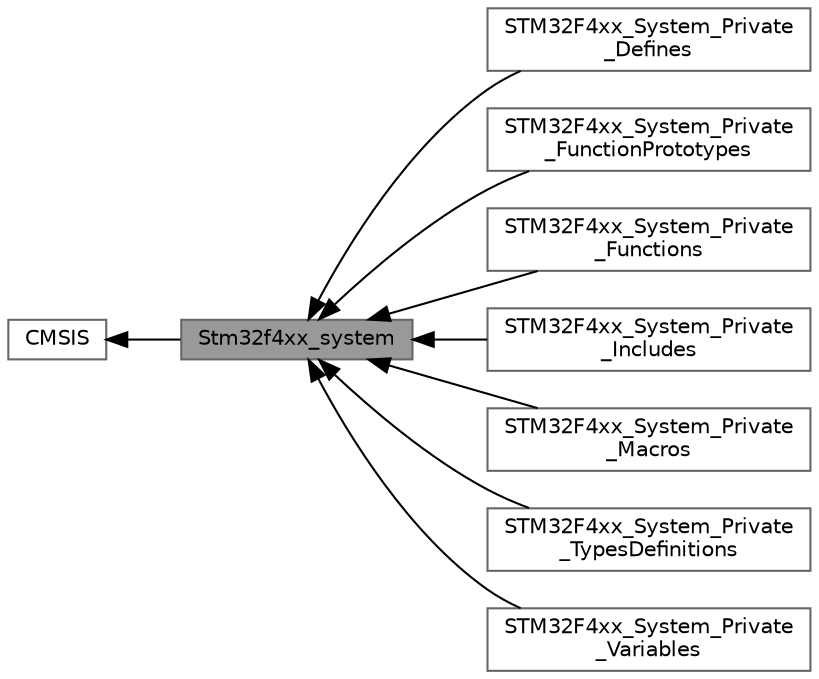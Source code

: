 digraph "Stm32f4xx_system"
{
 // LATEX_PDF_SIZE
  bgcolor="transparent";
  edge [fontname=Helvetica,fontsize=10,labelfontname=Helvetica,labelfontsize=10];
  node [fontname=Helvetica,fontsize=10,shape=box,height=0.2,width=0.4];
  rankdir=LR;
  Node2 [id="Node000002",label="CMSIS",height=0.2,width=0.4,color="grey40", fillcolor="white", style="filled",URL="$group__CMSIS.html",tooltip=" "];
  Node5 [id="Node000005",label="STM32F4xx_System_Private\l_Defines",height=0.2,width=0.4,color="grey40", fillcolor="white", style="filled",URL="$group__STM32F4xx__System__Private__Defines.html",tooltip=" "];
  Node8 [id="Node000008",label="STM32F4xx_System_Private\l_FunctionPrototypes",height=0.2,width=0.4,color="grey40", fillcolor="white", style="filled",URL="$group__STM32F4xx__System__Private__FunctionPrototypes.html",tooltip=" "];
  Node9 [id="Node000009",label="STM32F4xx_System_Private\l_Functions",height=0.2,width=0.4,color="grey40", fillcolor="white", style="filled",URL="$group__STM32F4xx__System__Private__Functions.html",tooltip=" "];
  Node3 [id="Node000003",label="STM32F4xx_System_Private\l_Includes",height=0.2,width=0.4,color="grey40", fillcolor="white", style="filled",URL="$group__STM32F4xx__System__Private__Includes.html",tooltip=" "];
  Node6 [id="Node000006",label="STM32F4xx_System_Private\l_Macros",height=0.2,width=0.4,color="grey40", fillcolor="white", style="filled",URL="$group__STM32F4xx__System__Private__Macros.html",tooltip=" "];
  Node4 [id="Node000004",label="STM32F4xx_System_Private\l_TypesDefinitions",height=0.2,width=0.4,color="grey40", fillcolor="white", style="filled",URL="$group__STM32F4xx__System__Private__TypesDefinitions.html",tooltip=" "];
  Node7 [id="Node000007",label="STM32F4xx_System_Private\l_Variables",height=0.2,width=0.4,color="grey40", fillcolor="white", style="filled",URL="$group__STM32F4xx__System__Private__Variables.html",tooltip=" "];
  Node1 [id="Node000001",label="Stm32f4xx_system",height=0.2,width=0.4,color="gray40", fillcolor="grey60", style="filled", fontcolor="black",tooltip=" "];
  Node2->Node1 [shape=plaintext, dir="back", style="solid"];
  Node1->Node3 [shape=plaintext, dir="back", style="solid"];
  Node1->Node4 [shape=plaintext, dir="back", style="solid"];
  Node1->Node5 [shape=plaintext, dir="back", style="solid"];
  Node1->Node6 [shape=plaintext, dir="back", style="solid"];
  Node1->Node7 [shape=plaintext, dir="back", style="solid"];
  Node1->Node8 [shape=plaintext, dir="back", style="solid"];
  Node1->Node9 [shape=plaintext, dir="back", style="solid"];
}

